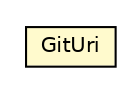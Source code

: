 #!/usr/local/bin/dot
#
# Class diagram 
# Generated by UMLGraph version R5_6-24-gf6e263 (http://www.umlgraph.org/)
#

digraph G {
	edge [fontname="Helvetica",fontsize=10,labelfontname="Helvetica",labelfontsize=10];
	node [fontname="Helvetica",fontsize=10,shape=plaintext];
	nodesep=0.25;
	ranksep=0.5;
	// net.trajano.wagon.git.internal.GitUri
	c34 [label=<<table title="net.trajano.wagon.git.internal.GitUri" border="0" cellborder="1" cellspacing="0" cellpadding="2" port="p" bgcolor="lemonChiffon" href="./GitUri.html">
		<tr><td><table border="0" cellspacing="0" cellpadding="1">
<tr><td align="center" balign="center"> GitUri </td></tr>
		</table></td></tr>
		</table>>, URL="./GitUri.html", fontname="Helvetica", fontcolor="black", fontsize=10.0];
}

